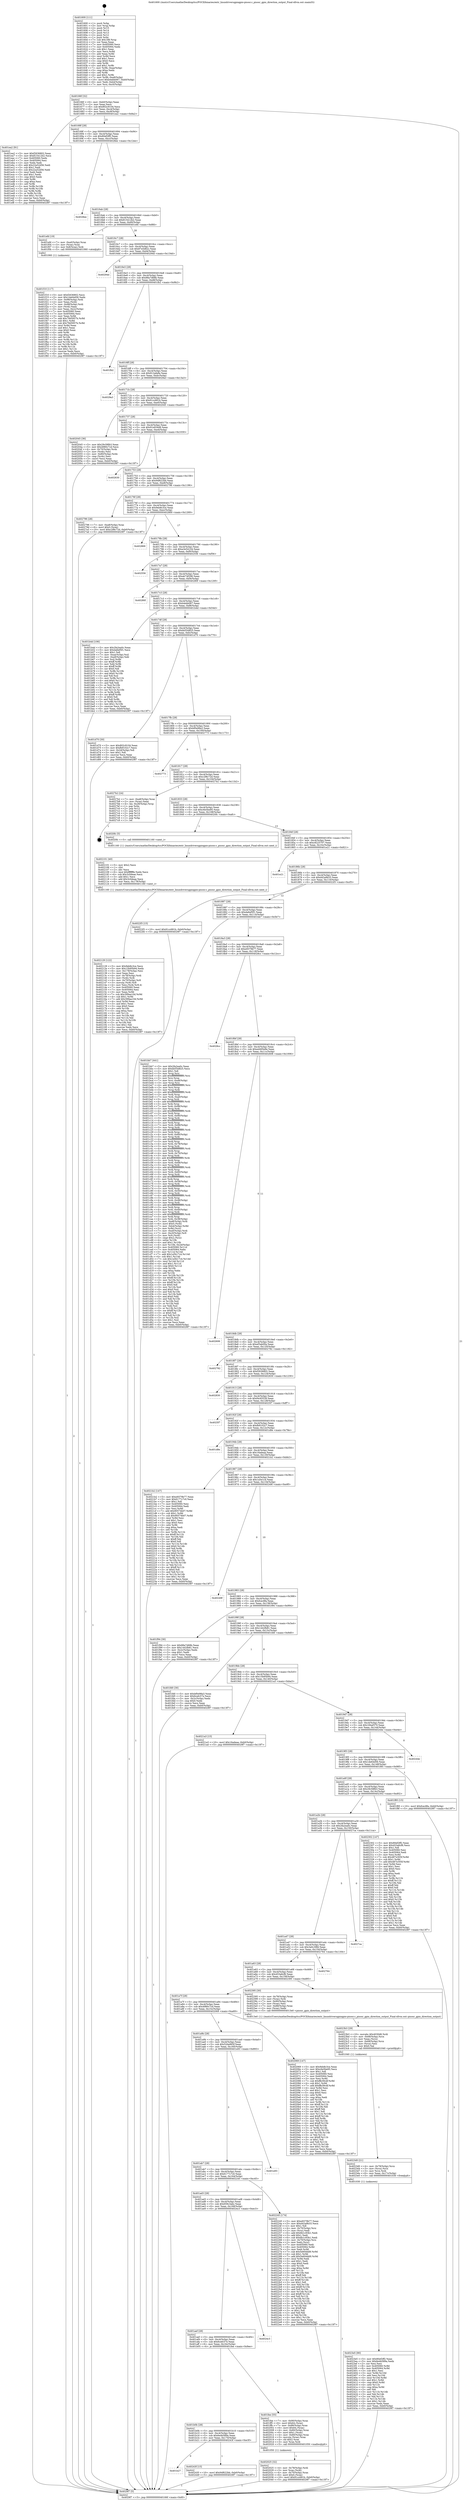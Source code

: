 digraph "0x401600" {
  label = "0x401600 (/mnt/c/Users/mathe/Desktop/tcc/POCII/binaries/extr_linuxdriversgpiogpio-pisosr.c_pisosr_gpio_direction_output_Final-ollvm.out::main(0))"
  labelloc = "t"
  node[shape=record]

  Entry [label="",width=0.3,height=0.3,shape=circle,fillcolor=black,style=filled]
  "0x40166f" [label="{
     0x40166f [32]\l
     | [instrs]\l
     &nbsp;&nbsp;0x40166f \<+6\>: mov -0xb0(%rbp),%eax\l
     &nbsp;&nbsp;0x401675 \<+2\>: mov %eax,%ecx\l
     &nbsp;&nbsp;0x401677 \<+6\>: sub $0x802c9104,%ecx\l
     &nbsp;&nbsp;0x40167d \<+6\>: mov %eax,-0xc4(%rbp)\l
     &nbsp;&nbsp;0x401683 \<+6\>: mov %ecx,-0xc8(%rbp)\l
     &nbsp;&nbsp;0x401689 \<+6\>: je 0000000000401ea2 \<main+0x8a2\>\l
  }"]
  "0x401ea2" [label="{
     0x401ea2 [91]\l
     | [instrs]\l
     &nbsp;&nbsp;0x401ea2 \<+5\>: mov $0xf2636802,%eax\l
     &nbsp;&nbsp;0x401ea7 \<+5\>: mov $0x815412b2,%ecx\l
     &nbsp;&nbsp;0x401eac \<+7\>: mov 0x405060,%edx\l
     &nbsp;&nbsp;0x401eb3 \<+7\>: mov 0x405064,%esi\l
     &nbsp;&nbsp;0x401eba \<+2\>: mov %edx,%edi\l
     &nbsp;&nbsp;0x401ebc \<+6\>: add $0x22a52d56,%edi\l
     &nbsp;&nbsp;0x401ec2 \<+3\>: sub $0x1,%edi\l
     &nbsp;&nbsp;0x401ec5 \<+6\>: sub $0x22a52d56,%edi\l
     &nbsp;&nbsp;0x401ecb \<+3\>: imul %edi,%edx\l
     &nbsp;&nbsp;0x401ece \<+3\>: and $0x1,%edx\l
     &nbsp;&nbsp;0x401ed1 \<+3\>: cmp $0x0,%edx\l
     &nbsp;&nbsp;0x401ed4 \<+4\>: sete %r8b\l
     &nbsp;&nbsp;0x401ed8 \<+3\>: cmp $0xa,%esi\l
     &nbsp;&nbsp;0x401edb \<+4\>: setl %r9b\l
     &nbsp;&nbsp;0x401edf \<+3\>: mov %r8b,%r10b\l
     &nbsp;&nbsp;0x401ee2 \<+3\>: and %r9b,%r10b\l
     &nbsp;&nbsp;0x401ee5 \<+3\>: xor %r9b,%r8b\l
     &nbsp;&nbsp;0x401ee8 \<+3\>: or %r8b,%r10b\l
     &nbsp;&nbsp;0x401eeb \<+4\>: test $0x1,%r10b\l
     &nbsp;&nbsp;0x401eef \<+3\>: cmovne %ecx,%eax\l
     &nbsp;&nbsp;0x401ef2 \<+6\>: mov %eax,-0xb0(%rbp)\l
     &nbsp;&nbsp;0x401ef8 \<+5\>: jmp 00000000004029f7 \<main+0x13f7\>\l
  }"]
  "0x40168f" [label="{
     0x40168f [28]\l
     | [instrs]\l
     &nbsp;&nbsp;0x40168f \<+5\>: jmp 0000000000401694 \<main+0x94\>\l
     &nbsp;&nbsp;0x401694 \<+6\>: mov -0xc4(%rbp),%eax\l
     &nbsp;&nbsp;0x40169a \<+5\>: sub $0x80ef2ff2,%eax\l
     &nbsp;&nbsp;0x40169f \<+6\>: mov %eax,-0xcc(%rbp)\l
     &nbsp;&nbsp;0x4016a5 \<+6\>: je 00000000004028ee \<main+0x12ee\>\l
  }"]
  Exit [label="",width=0.3,height=0.3,shape=circle,fillcolor=black,style=filled,peripheries=2]
  "0x4028ee" [label="{
     0x4028ee\l
  }", style=dashed]
  "0x4016ab" [label="{
     0x4016ab [28]\l
     | [instrs]\l
     &nbsp;&nbsp;0x4016ab \<+5\>: jmp 00000000004016b0 \<main+0xb0\>\l
     &nbsp;&nbsp;0x4016b0 \<+6\>: mov -0xc4(%rbp),%eax\l
     &nbsp;&nbsp;0x4016b6 \<+5\>: sub $0x815412b2,%eax\l
     &nbsp;&nbsp;0x4016bb \<+6\>: mov %eax,-0xd0(%rbp)\l
     &nbsp;&nbsp;0x4016c1 \<+6\>: je 0000000000401efd \<main+0x8fd\>\l
  }"]
  "0x401b27" [label="{
     0x401b27\l
  }", style=dashed]
  "0x401efd" [label="{
     0x401efd [19]\l
     | [instrs]\l
     &nbsp;&nbsp;0x401efd \<+7\>: mov -0xa0(%rbp),%rax\l
     &nbsp;&nbsp;0x401f04 \<+3\>: mov (%rax),%rax\l
     &nbsp;&nbsp;0x401f07 \<+4\>: mov 0x8(%rax),%rdi\l
     &nbsp;&nbsp;0x401f0b \<+5\>: call 0000000000401060 \<atoi@plt\>\l
     | [calls]\l
     &nbsp;&nbsp;0x401060 \{1\} (unknown)\l
  }"]
  "0x4016c7" [label="{
     0x4016c7 [28]\l
     | [instrs]\l
     &nbsp;&nbsp;0x4016c7 \<+5\>: jmp 00000000004016cc \<main+0xcc\>\l
     &nbsp;&nbsp;0x4016cc \<+6\>: mov -0xc4(%rbp),%eax\l
     &nbsp;&nbsp;0x4016d2 \<+5\>: sub $0x87e5d62c,%eax\l
     &nbsp;&nbsp;0x4016d7 \<+6\>: mov %eax,-0xd4(%rbp)\l
     &nbsp;&nbsp;0x4016dd \<+6\>: je 000000000040294d \<main+0x134d\>\l
  }"]
  "0x40243f" [label="{
     0x40243f [15]\l
     | [instrs]\l
     &nbsp;&nbsp;0x40243f \<+10\>: movl $0x94f622bb,-0xb0(%rbp)\l
     &nbsp;&nbsp;0x402449 \<+5\>: jmp 00000000004029f7 \<main+0x13f7\>\l
  }"]
  "0x40294d" [label="{
     0x40294d\l
  }", style=dashed]
  "0x4016e3" [label="{
     0x4016e3 [28]\l
     | [instrs]\l
     &nbsp;&nbsp;0x4016e3 \<+5\>: jmp 00000000004016e8 \<main+0xe8\>\l
     &nbsp;&nbsp;0x4016e8 \<+6\>: mov -0xc4(%rbp),%eax\l
     &nbsp;&nbsp;0x4016ee \<+5\>: sub $0x88a7d68b,%eax\l
     &nbsp;&nbsp;0x4016f3 \<+6\>: mov %eax,-0xd8(%rbp)\l
     &nbsp;&nbsp;0x4016f9 \<+6\>: je 0000000000401fb2 \<main+0x9b2\>\l
  }"]
  "0x4023e5" [label="{
     0x4023e5 [90]\l
     | [instrs]\l
     &nbsp;&nbsp;0x4023e5 \<+5\>: mov $0x80ef2ff2,%eax\l
     &nbsp;&nbsp;0x4023ea \<+5\>: mov $0x6e4b589a,%edx\l
     &nbsp;&nbsp;0x4023ef \<+2\>: xor %esi,%esi\l
     &nbsp;&nbsp;0x4023f1 \<+8\>: mov 0x405060,%r8d\l
     &nbsp;&nbsp;0x4023f9 \<+8\>: mov 0x405064,%r9d\l
     &nbsp;&nbsp;0x402401 \<+3\>: sub $0x1,%esi\l
     &nbsp;&nbsp;0x402404 \<+3\>: mov %r8d,%r10d\l
     &nbsp;&nbsp;0x402407 \<+3\>: add %esi,%r10d\l
     &nbsp;&nbsp;0x40240a \<+4\>: imul %r10d,%r8d\l
     &nbsp;&nbsp;0x40240e \<+4\>: and $0x1,%r8d\l
     &nbsp;&nbsp;0x402412 \<+4\>: cmp $0x0,%r8d\l
     &nbsp;&nbsp;0x402416 \<+4\>: sete %r11b\l
     &nbsp;&nbsp;0x40241a \<+4\>: cmp $0xa,%r9d\l
     &nbsp;&nbsp;0x40241e \<+3\>: setl %bl\l
     &nbsp;&nbsp;0x402421 \<+3\>: mov %r11b,%r14b\l
     &nbsp;&nbsp;0x402424 \<+3\>: and %bl,%r14b\l
     &nbsp;&nbsp;0x402427 \<+3\>: xor %bl,%r11b\l
     &nbsp;&nbsp;0x40242a \<+3\>: or %r11b,%r14b\l
     &nbsp;&nbsp;0x40242d \<+4\>: test $0x1,%r14b\l
     &nbsp;&nbsp;0x402431 \<+3\>: cmovne %edx,%eax\l
     &nbsp;&nbsp;0x402434 \<+6\>: mov %eax,-0xb0(%rbp)\l
     &nbsp;&nbsp;0x40243a \<+5\>: jmp 00000000004029f7 \<main+0x13f7\>\l
  }"]
  "0x401fb2" [label="{
     0x401fb2\l
  }", style=dashed]
  "0x4016ff" [label="{
     0x4016ff [28]\l
     | [instrs]\l
     &nbsp;&nbsp;0x4016ff \<+5\>: jmp 0000000000401704 \<main+0x104\>\l
     &nbsp;&nbsp;0x401704 \<+6\>: mov -0xc4(%rbp),%eax\l
     &nbsp;&nbsp;0x40170a \<+5\>: sub $0x912afa9e,%eax\l
     &nbsp;&nbsp;0x40170f \<+6\>: mov %eax,-0xdc(%rbp)\l
     &nbsp;&nbsp;0x401715 \<+6\>: je 00000000004029a3 \<main+0x13a3\>\l
  }"]
  "0x4023d0" [label="{
     0x4023d0 [21]\l
     | [instrs]\l
     &nbsp;&nbsp;0x4023d0 \<+4\>: mov -0x78(%rbp),%rcx\l
     &nbsp;&nbsp;0x4023d4 \<+3\>: mov (%rcx),%rcx\l
     &nbsp;&nbsp;0x4023d7 \<+3\>: mov %rcx,%rdi\l
     &nbsp;&nbsp;0x4023da \<+6\>: mov %eax,-0x17c(%rbp)\l
     &nbsp;&nbsp;0x4023e0 \<+5\>: call 0000000000401030 \<free@plt\>\l
     | [calls]\l
     &nbsp;&nbsp;0x401030 \{1\} (unknown)\l
  }"]
  "0x4029a3" [label="{
     0x4029a3\l
  }", style=dashed]
  "0x40171b" [label="{
     0x40171b [28]\l
     | [instrs]\l
     &nbsp;&nbsp;0x40171b \<+5\>: jmp 0000000000401720 \<main+0x120\>\l
     &nbsp;&nbsp;0x401720 \<+6\>: mov -0xc4(%rbp),%eax\l
     &nbsp;&nbsp;0x401726 \<+5\>: sub $0x91cc681b,%eax\l
     &nbsp;&nbsp;0x40172b \<+6\>: mov %eax,-0xe0(%rbp)\l
     &nbsp;&nbsp;0x401731 \<+6\>: je 0000000000402045 \<main+0xa45\>\l
  }"]
  "0x4023b3" [label="{
     0x4023b3 [29]\l
     | [instrs]\l
     &nbsp;&nbsp;0x4023b3 \<+10\>: movabs $0x4030d6,%rdi\l
     &nbsp;&nbsp;0x4023bd \<+4\>: mov -0x68(%rbp),%rcx\l
     &nbsp;&nbsp;0x4023c1 \<+2\>: mov %eax,(%rcx)\l
     &nbsp;&nbsp;0x4023c3 \<+4\>: mov -0x68(%rbp),%rcx\l
     &nbsp;&nbsp;0x4023c7 \<+2\>: mov (%rcx),%esi\l
     &nbsp;&nbsp;0x4023c9 \<+2\>: mov $0x0,%al\l
     &nbsp;&nbsp;0x4023cb \<+5\>: call 0000000000401040 \<printf@plt\>\l
     | [calls]\l
     &nbsp;&nbsp;0x401040 \{1\} (unknown)\l
  }"]
  "0x402045" [label="{
     0x402045 [36]\l
     | [instrs]\l
     &nbsp;&nbsp;0x402045 \<+5\>: mov $0x29c58fb3,%eax\l
     &nbsp;&nbsp;0x40204a \<+5\>: mov $0x4980c7cd,%ecx\l
     &nbsp;&nbsp;0x40204f \<+4\>: mov -0x70(%rbp),%rdx\l
     &nbsp;&nbsp;0x402053 \<+2\>: mov (%rdx),%esi\l
     &nbsp;&nbsp;0x402055 \<+4\>: mov -0x80(%rbp),%rdx\l
     &nbsp;&nbsp;0x402059 \<+2\>: cmp (%rdx),%esi\l
     &nbsp;&nbsp;0x40205b \<+3\>: cmovl %ecx,%eax\l
     &nbsp;&nbsp;0x40205e \<+6\>: mov %eax,-0xb0(%rbp)\l
     &nbsp;&nbsp;0x402064 \<+5\>: jmp 00000000004029f7 \<main+0x13f7\>\l
  }"]
  "0x401737" [label="{
     0x401737 [28]\l
     | [instrs]\l
     &nbsp;&nbsp;0x401737 \<+5\>: jmp 000000000040173c \<main+0x13c\>\l
     &nbsp;&nbsp;0x40173c \<+6\>: mov -0xc4(%rbp),%eax\l
     &nbsp;&nbsp;0x401742 \<+5\>: sub $0x91e934d8,%eax\l
     &nbsp;&nbsp;0x401747 \<+6\>: mov %eax,-0xe4(%rbp)\l
     &nbsp;&nbsp;0x40174d \<+6\>: je 0000000000402630 \<main+0x1030\>\l
  }"]
  "0x402129" [label="{
     0x402129 [122]\l
     | [instrs]\l
     &nbsp;&nbsp;0x402129 \<+5\>: mov $0x9eb8c3ce,%ecx\l
     &nbsp;&nbsp;0x40212e \<+5\>: mov $0x15b95b94,%edx\l
     &nbsp;&nbsp;0x402133 \<+6\>: mov -0x178(%rbp),%esi\l
     &nbsp;&nbsp;0x402139 \<+3\>: imul %eax,%esi\l
     &nbsp;&nbsp;0x40213c \<+4\>: mov -0x78(%rbp),%rdi\l
     &nbsp;&nbsp;0x402140 \<+3\>: mov (%rdi),%rdi\l
     &nbsp;&nbsp;0x402143 \<+4\>: mov -0x70(%rbp),%r8\l
     &nbsp;&nbsp;0x402147 \<+3\>: movslq (%r8),%r8\l
     &nbsp;&nbsp;0x40214a \<+4\>: mov %esi,(%rdi,%r8,4)\l
     &nbsp;&nbsp;0x40214e \<+7\>: mov 0x405060,%eax\l
     &nbsp;&nbsp;0x402155 \<+7\>: mov 0x405064,%esi\l
     &nbsp;&nbsp;0x40215c \<+3\>: mov %eax,%r9d\l
     &nbsp;&nbsp;0x40215f \<+7\>: sub $0x399aa10d,%r9d\l
     &nbsp;&nbsp;0x402166 \<+4\>: sub $0x1,%r9d\l
     &nbsp;&nbsp;0x40216a \<+7\>: add $0x399aa10d,%r9d\l
     &nbsp;&nbsp;0x402171 \<+4\>: imul %r9d,%eax\l
     &nbsp;&nbsp;0x402175 \<+3\>: and $0x1,%eax\l
     &nbsp;&nbsp;0x402178 \<+3\>: cmp $0x0,%eax\l
     &nbsp;&nbsp;0x40217b \<+4\>: sete %r10b\l
     &nbsp;&nbsp;0x40217f \<+3\>: cmp $0xa,%esi\l
     &nbsp;&nbsp;0x402182 \<+4\>: setl %r11b\l
     &nbsp;&nbsp;0x402186 \<+3\>: mov %r10b,%bl\l
     &nbsp;&nbsp;0x402189 \<+3\>: and %r11b,%bl\l
     &nbsp;&nbsp;0x40218c \<+3\>: xor %r11b,%r10b\l
     &nbsp;&nbsp;0x40218f \<+3\>: or %r10b,%bl\l
     &nbsp;&nbsp;0x402192 \<+3\>: test $0x1,%bl\l
     &nbsp;&nbsp;0x402195 \<+3\>: cmovne %edx,%ecx\l
     &nbsp;&nbsp;0x402198 \<+6\>: mov %ecx,-0xb0(%rbp)\l
     &nbsp;&nbsp;0x40219e \<+5\>: jmp 00000000004029f7 \<main+0x13f7\>\l
  }"]
  "0x402630" [label="{
     0x402630\l
  }", style=dashed]
  "0x401753" [label="{
     0x401753 [28]\l
     | [instrs]\l
     &nbsp;&nbsp;0x401753 \<+5\>: jmp 0000000000401758 \<main+0x158\>\l
     &nbsp;&nbsp;0x401758 \<+6\>: mov -0xc4(%rbp),%eax\l
     &nbsp;&nbsp;0x40175e \<+5\>: sub $0x94f622bb,%eax\l
     &nbsp;&nbsp;0x401763 \<+6\>: mov %eax,-0xe8(%rbp)\l
     &nbsp;&nbsp;0x401769 \<+6\>: je 0000000000402796 \<main+0x1196\>\l
  }"]
  "0x402101" [label="{
     0x402101 [40]\l
     | [instrs]\l
     &nbsp;&nbsp;0x402101 \<+5\>: mov $0x2,%ecx\l
     &nbsp;&nbsp;0x402106 \<+1\>: cltd\l
     &nbsp;&nbsp;0x402107 \<+2\>: idiv %ecx\l
     &nbsp;&nbsp;0x402109 \<+6\>: imul $0xfffffffe,%edx,%ecx\l
     &nbsp;&nbsp;0x40210f \<+6\>: sub $0x3c0deae,%ecx\l
     &nbsp;&nbsp;0x402115 \<+3\>: add $0x1,%ecx\l
     &nbsp;&nbsp;0x402118 \<+6\>: add $0x3c0deae,%ecx\l
     &nbsp;&nbsp;0x40211e \<+6\>: mov %ecx,-0x178(%rbp)\l
     &nbsp;&nbsp;0x402124 \<+5\>: call 0000000000401160 \<next_i\>\l
     | [calls]\l
     &nbsp;&nbsp;0x401160 \{1\} (/mnt/c/Users/mathe/Desktop/tcc/POCII/binaries/extr_linuxdriversgpiogpio-pisosr.c_pisosr_gpio_direction_output_Final-ollvm.out::next_i)\l
  }"]
  "0x402796" [label="{
     0x402796 [28]\l
     | [instrs]\l
     &nbsp;&nbsp;0x402796 \<+7\>: mov -0xa8(%rbp),%rax\l
     &nbsp;&nbsp;0x40279d \<+6\>: movl $0x0,(%rax)\l
     &nbsp;&nbsp;0x4027a3 \<+10\>: movl $0xc2f8c72d,-0xb0(%rbp)\l
     &nbsp;&nbsp;0x4027ad \<+5\>: jmp 00000000004029f7 \<main+0x13f7\>\l
  }"]
  "0x40176f" [label="{
     0x40176f [28]\l
     | [instrs]\l
     &nbsp;&nbsp;0x40176f \<+5\>: jmp 0000000000401774 \<main+0x174\>\l
     &nbsp;&nbsp;0x401774 \<+6\>: mov -0xc4(%rbp),%eax\l
     &nbsp;&nbsp;0x40177a \<+5\>: sub $0x9eb8c3ce,%eax\l
     &nbsp;&nbsp;0x40177f \<+6\>: mov %eax,-0xec(%rbp)\l
     &nbsp;&nbsp;0x401785 \<+6\>: je 0000000000402869 \<main+0x1269\>\l
  }"]
  "0x402025" [label="{
     0x402025 [32]\l
     | [instrs]\l
     &nbsp;&nbsp;0x402025 \<+4\>: mov -0x78(%rbp),%rdi\l
     &nbsp;&nbsp;0x402029 \<+3\>: mov %rax,(%rdi)\l
     &nbsp;&nbsp;0x40202c \<+4\>: mov -0x70(%rbp),%rax\l
     &nbsp;&nbsp;0x402030 \<+6\>: movl $0x0,(%rax)\l
     &nbsp;&nbsp;0x402036 \<+10\>: movl $0x91cc681b,-0xb0(%rbp)\l
     &nbsp;&nbsp;0x402040 \<+5\>: jmp 00000000004029f7 \<main+0x13f7\>\l
  }"]
  "0x402869" [label="{
     0x402869\l
  }", style=dashed]
  "0x40178b" [label="{
     0x40178b [28]\l
     | [instrs]\l
     &nbsp;&nbsp;0x40178b \<+5\>: jmp 0000000000401790 \<main+0x190\>\l
     &nbsp;&nbsp;0x401790 \<+6\>: mov -0xc4(%rbp),%eax\l
     &nbsp;&nbsp;0x401796 \<+5\>: sub $0xa3e54104,%eax\l
     &nbsp;&nbsp;0x40179b \<+6\>: mov %eax,-0xf0(%rbp)\l
     &nbsp;&nbsp;0x4017a1 \<+6\>: je 0000000000402556 \<main+0xf56\>\l
  }"]
  "0x401b0b" [label="{
     0x401b0b [28]\l
     | [instrs]\l
     &nbsp;&nbsp;0x401b0b \<+5\>: jmp 0000000000401b10 \<main+0x510\>\l
     &nbsp;&nbsp;0x401b10 \<+6\>: mov -0xc4(%rbp),%eax\l
     &nbsp;&nbsp;0x401b16 \<+5\>: sub $0x6e4b589a,%eax\l
     &nbsp;&nbsp;0x401b1b \<+6\>: mov %eax,-0x170(%rbp)\l
     &nbsp;&nbsp;0x401b21 \<+6\>: je 000000000040243f \<main+0xe3f\>\l
  }"]
  "0x402556" [label="{
     0x402556\l
  }", style=dashed]
  "0x4017a7" [label="{
     0x4017a7 [28]\l
     | [instrs]\l
     &nbsp;&nbsp;0x4017a7 \<+5\>: jmp 00000000004017ac \<main+0x1ac\>\l
     &nbsp;&nbsp;0x4017ac \<+6\>: mov -0xc4(%rbp),%eax\l
     &nbsp;&nbsp;0x4017b2 \<+5\>: sub $0xab74f296,%eax\l
     &nbsp;&nbsp;0x4017b7 \<+6\>: mov %eax,-0xf4(%rbp)\l
     &nbsp;&nbsp;0x4017bd \<+6\>: je 000000000040280f \<main+0x120f\>\l
  }"]
  "0x401fee" [label="{
     0x401fee [55]\l
     | [instrs]\l
     &nbsp;&nbsp;0x401fee \<+7\>: mov -0x90(%rbp),%rax\l
     &nbsp;&nbsp;0x401ff5 \<+6\>: movl $0x64,(%rax)\l
     &nbsp;&nbsp;0x401ffb \<+7\>: mov -0x88(%rbp),%rax\l
     &nbsp;&nbsp;0x402002 \<+6\>: movl $0x64,(%rax)\l
     &nbsp;&nbsp;0x402008 \<+4\>: mov -0x80(%rbp),%rax\l
     &nbsp;&nbsp;0x40200c \<+6\>: movl $0x1,(%rax)\l
     &nbsp;&nbsp;0x402012 \<+4\>: mov -0x80(%rbp),%rax\l
     &nbsp;&nbsp;0x402016 \<+3\>: movslq (%rax),%rax\l
     &nbsp;&nbsp;0x402019 \<+4\>: shl $0x2,%rax\l
     &nbsp;&nbsp;0x40201d \<+3\>: mov %rax,%rdi\l
     &nbsp;&nbsp;0x402020 \<+5\>: call 0000000000401050 \<malloc@plt\>\l
     | [calls]\l
     &nbsp;&nbsp;0x401050 \{1\} (unknown)\l
  }"]
  "0x40280f" [label="{
     0x40280f\l
  }", style=dashed]
  "0x4017c3" [label="{
     0x4017c3 [28]\l
     | [instrs]\l
     &nbsp;&nbsp;0x4017c3 \<+5\>: jmp 00000000004017c8 \<main+0x1c8\>\l
     &nbsp;&nbsp;0x4017c8 \<+6\>: mov -0xc4(%rbp),%eax\l
     &nbsp;&nbsp;0x4017ce \<+5\>: sub $0xb4ebb067,%eax\l
     &nbsp;&nbsp;0x4017d3 \<+6\>: mov %eax,-0xf8(%rbp)\l
     &nbsp;&nbsp;0x4017d9 \<+6\>: je 0000000000401b4d \<main+0x54d\>\l
  }"]
  "0x401aef" [label="{
     0x401aef [28]\l
     | [instrs]\l
     &nbsp;&nbsp;0x401aef \<+5\>: jmp 0000000000401af4 \<main+0x4f4\>\l
     &nbsp;&nbsp;0x401af4 \<+6\>: mov -0xc4(%rbp),%eax\l
     &nbsp;&nbsp;0x401afa \<+5\>: sub $0x6cefc57e,%eax\l
     &nbsp;&nbsp;0x401aff \<+6\>: mov %eax,-0x16c(%rbp)\l
     &nbsp;&nbsp;0x401b05 \<+6\>: je 0000000000401fee \<main+0x9ee\>\l
  }"]
  "0x401b4d" [label="{
     0x401b4d [106]\l
     | [instrs]\l
     &nbsp;&nbsp;0x401b4d \<+5\>: mov $0x2fa2ea0c,%eax\l
     &nbsp;&nbsp;0x401b52 \<+5\>: mov $0xda6ef5f1,%ecx\l
     &nbsp;&nbsp;0x401b57 \<+2\>: mov $0x1,%dl\l
     &nbsp;&nbsp;0x401b59 \<+7\>: mov -0xaa(%rbp),%sil\l
     &nbsp;&nbsp;0x401b60 \<+7\>: mov -0xa9(%rbp),%dil\l
     &nbsp;&nbsp;0x401b67 \<+3\>: mov %sil,%r8b\l
     &nbsp;&nbsp;0x401b6a \<+4\>: xor $0xff,%r8b\l
     &nbsp;&nbsp;0x401b6e \<+3\>: mov %dil,%r9b\l
     &nbsp;&nbsp;0x401b71 \<+4\>: xor $0xff,%r9b\l
     &nbsp;&nbsp;0x401b75 \<+3\>: xor $0x0,%dl\l
     &nbsp;&nbsp;0x401b78 \<+3\>: mov %r8b,%r10b\l
     &nbsp;&nbsp;0x401b7b \<+4\>: and $0x0,%r10b\l
     &nbsp;&nbsp;0x401b7f \<+3\>: and %dl,%sil\l
     &nbsp;&nbsp;0x401b82 \<+3\>: mov %r9b,%r11b\l
     &nbsp;&nbsp;0x401b85 \<+4\>: and $0x0,%r11b\l
     &nbsp;&nbsp;0x401b89 \<+3\>: and %dl,%dil\l
     &nbsp;&nbsp;0x401b8c \<+3\>: or %sil,%r10b\l
     &nbsp;&nbsp;0x401b8f \<+3\>: or %dil,%r11b\l
     &nbsp;&nbsp;0x401b92 \<+3\>: xor %r11b,%r10b\l
     &nbsp;&nbsp;0x401b95 \<+3\>: or %r9b,%r8b\l
     &nbsp;&nbsp;0x401b98 \<+4\>: xor $0xff,%r8b\l
     &nbsp;&nbsp;0x401b9c \<+3\>: or $0x0,%dl\l
     &nbsp;&nbsp;0x401b9f \<+3\>: and %dl,%r8b\l
     &nbsp;&nbsp;0x401ba2 \<+3\>: or %r8b,%r10b\l
     &nbsp;&nbsp;0x401ba5 \<+4\>: test $0x1,%r10b\l
     &nbsp;&nbsp;0x401ba9 \<+3\>: cmovne %ecx,%eax\l
     &nbsp;&nbsp;0x401bac \<+6\>: mov %eax,-0xb0(%rbp)\l
     &nbsp;&nbsp;0x401bb2 \<+5\>: jmp 00000000004029f7 \<main+0x13f7\>\l
  }"]
  "0x4017df" [label="{
     0x4017df [28]\l
     | [instrs]\l
     &nbsp;&nbsp;0x4017df \<+5\>: jmp 00000000004017e4 \<main+0x1e4\>\l
     &nbsp;&nbsp;0x4017e4 \<+6\>: mov -0xc4(%rbp),%eax\l
     &nbsp;&nbsp;0x4017ea \<+5\>: sub $0xbb55d825,%eax\l
     &nbsp;&nbsp;0x4017ef \<+6\>: mov %eax,-0xfc(%rbp)\l
     &nbsp;&nbsp;0x4017f5 \<+6\>: je 0000000000401d70 \<main+0x770\>\l
  }"]
  "0x4029f7" [label="{
     0x4029f7 [5]\l
     | [instrs]\l
     &nbsp;&nbsp;0x4029f7 \<+5\>: jmp 000000000040166f \<main+0x6f\>\l
  }"]
  "0x401600" [label="{
     0x401600 [111]\l
     | [instrs]\l
     &nbsp;&nbsp;0x401600 \<+1\>: push %rbp\l
     &nbsp;&nbsp;0x401601 \<+3\>: mov %rsp,%rbp\l
     &nbsp;&nbsp;0x401604 \<+2\>: push %r15\l
     &nbsp;&nbsp;0x401606 \<+2\>: push %r14\l
     &nbsp;&nbsp;0x401608 \<+2\>: push %r13\l
     &nbsp;&nbsp;0x40160a \<+2\>: push %r12\l
     &nbsp;&nbsp;0x40160c \<+1\>: push %rbx\l
     &nbsp;&nbsp;0x40160d \<+7\>: sub $0x188,%rsp\l
     &nbsp;&nbsp;0x401614 \<+2\>: xor %eax,%eax\l
     &nbsp;&nbsp;0x401616 \<+7\>: mov 0x405060,%ecx\l
     &nbsp;&nbsp;0x40161d \<+7\>: mov 0x405064,%edx\l
     &nbsp;&nbsp;0x401624 \<+3\>: sub $0x1,%eax\l
     &nbsp;&nbsp;0x401627 \<+3\>: mov %ecx,%r8d\l
     &nbsp;&nbsp;0x40162a \<+3\>: add %eax,%r8d\l
     &nbsp;&nbsp;0x40162d \<+4\>: imul %r8d,%ecx\l
     &nbsp;&nbsp;0x401631 \<+3\>: and $0x1,%ecx\l
     &nbsp;&nbsp;0x401634 \<+3\>: cmp $0x0,%ecx\l
     &nbsp;&nbsp;0x401637 \<+4\>: sete %r9b\l
     &nbsp;&nbsp;0x40163b \<+4\>: and $0x1,%r9b\l
     &nbsp;&nbsp;0x40163f \<+7\>: mov %r9b,-0xaa(%rbp)\l
     &nbsp;&nbsp;0x401646 \<+3\>: cmp $0xa,%edx\l
     &nbsp;&nbsp;0x401649 \<+4\>: setl %r9b\l
     &nbsp;&nbsp;0x40164d \<+4\>: and $0x1,%r9b\l
     &nbsp;&nbsp;0x401651 \<+7\>: mov %r9b,-0xa9(%rbp)\l
     &nbsp;&nbsp;0x401658 \<+10\>: movl $0xb4ebb067,-0xb0(%rbp)\l
     &nbsp;&nbsp;0x401662 \<+6\>: mov %edi,-0xb4(%rbp)\l
     &nbsp;&nbsp;0x401668 \<+7\>: mov %rsi,-0xc0(%rbp)\l
  }"]
  "0x4024c3" [label="{
     0x4024c3\l
  }", style=dashed]
  "0x401d70" [label="{
     0x401d70 [30]\l
     | [instrs]\l
     &nbsp;&nbsp;0x401d70 \<+5\>: mov $0x802c9104,%eax\l
     &nbsp;&nbsp;0x401d75 \<+5\>: mov $0xfb9102c7,%ecx\l
     &nbsp;&nbsp;0x401d7a \<+3\>: mov -0x2d(%rbp),%dl\l
     &nbsp;&nbsp;0x401d7d \<+3\>: test $0x1,%dl\l
     &nbsp;&nbsp;0x401d80 \<+3\>: cmovne %ecx,%eax\l
     &nbsp;&nbsp;0x401d83 \<+6\>: mov %eax,-0xb0(%rbp)\l
     &nbsp;&nbsp;0x401d89 \<+5\>: jmp 00000000004029f7 \<main+0x13f7\>\l
  }"]
  "0x4017fb" [label="{
     0x4017fb [28]\l
     | [instrs]\l
     &nbsp;&nbsp;0x4017fb \<+5\>: jmp 0000000000401800 \<main+0x200\>\l
     &nbsp;&nbsp;0x401800 \<+6\>: mov -0xc4(%rbp),%eax\l
     &nbsp;&nbsp;0x401806 \<+5\>: sub $0xbf0e98a3,%eax\l
     &nbsp;&nbsp;0x40180b \<+6\>: mov %eax,-0x100(%rbp)\l
     &nbsp;&nbsp;0x401811 \<+6\>: je 0000000000402773 \<main+0x1173\>\l
  }"]
  "0x401ad3" [label="{
     0x401ad3 [28]\l
     | [instrs]\l
     &nbsp;&nbsp;0x401ad3 \<+5\>: jmp 0000000000401ad8 \<main+0x4d8\>\l
     &nbsp;&nbsp;0x401ad8 \<+6\>: mov -0xc4(%rbp),%eax\l
     &nbsp;&nbsp;0x401ade \<+5\>: sub $0x659c3abc,%eax\l
     &nbsp;&nbsp;0x401ae3 \<+6\>: mov %eax,-0x168(%rbp)\l
     &nbsp;&nbsp;0x401ae9 \<+6\>: je 00000000004024c3 \<main+0xec3\>\l
  }"]
  "0x402773" [label="{
     0x402773\l
  }", style=dashed]
  "0x401817" [label="{
     0x401817 [28]\l
     | [instrs]\l
     &nbsp;&nbsp;0x401817 \<+5\>: jmp 000000000040181c \<main+0x21c\>\l
     &nbsp;&nbsp;0x40181c \<+6\>: mov -0xc4(%rbp),%eax\l
     &nbsp;&nbsp;0x401822 \<+5\>: sub $0xc2f8c72d,%eax\l
     &nbsp;&nbsp;0x401827 \<+6\>: mov %eax,-0x104(%rbp)\l
     &nbsp;&nbsp;0x40182d \<+6\>: je 00000000004027b2 \<main+0x11b2\>\l
  }"]
  "0x402245" [label="{
     0x402245 [174]\l
     | [instrs]\l
     &nbsp;&nbsp;0x402245 \<+5\>: mov $0xe9379b77,%eax\l
     &nbsp;&nbsp;0x40224a \<+5\>: mov $0xd42a9b33,%ecx\l
     &nbsp;&nbsp;0x40224f \<+2\>: mov $0x1,%dl\l
     &nbsp;&nbsp;0x402251 \<+4\>: mov -0x70(%rbp),%rsi\l
     &nbsp;&nbsp;0x402255 \<+2\>: mov (%rsi),%edi\l
     &nbsp;&nbsp;0x402257 \<+6\>: add $0x6b1c93b1,%edi\l
     &nbsp;&nbsp;0x40225d \<+3\>: add $0x1,%edi\l
     &nbsp;&nbsp;0x402260 \<+6\>: sub $0x6b1c93b1,%edi\l
     &nbsp;&nbsp;0x402266 \<+4\>: mov -0x70(%rbp),%rsi\l
     &nbsp;&nbsp;0x40226a \<+2\>: mov %edi,(%rsi)\l
     &nbsp;&nbsp;0x40226c \<+7\>: mov 0x405060,%edi\l
     &nbsp;&nbsp;0x402273 \<+8\>: mov 0x405064,%r8d\l
     &nbsp;&nbsp;0x40227b \<+3\>: mov %edi,%r9d\l
     &nbsp;&nbsp;0x40227e \<+7\>: sub $0x5e60ddd9,%r9d\l
     &nbsp;&nbsp;0x402285 \<+4\>: sub $0x1,%r9d\l
     &nbsp;&nbsp;0x402289 \<+7\>: add $0x5e60ddd9,%r9d\l
     &nbsp;&nbsp;0x402290 \<+4\>: imul %r9d,%edi\l
     &nbsp;&nbsp;0x402294 \<+3\>: and $0x1,%edi\l
     &nbsp;&nbsp;0x402297 \<+3\>: cmp $0x0,%edi\l
     &nbsp;&nbsp;0x40229a \<+4\>: sete %r10b\l
     &nbsp;&nbsp;0x40229e \<+4\>: cmp $0xa,%r8d\l
     &nbsp;&nbsp;0x4022a2 \<+4\>: setl %r11b\l
     &nbsp;&nbsp;0x4022a6 \<+3\>: mov %r10b,%bl\l
     &nbsp;&nbsp;0x4022a9 \<+3\>: xor $0xff,%bl\l
     &nbsp;&nbsp;0x4022ac \<+3\>: mov %r11b,%r14b\l
     &nbsp;&nbsp;0x4022af \<+4\>: xor $0xff,%r14b\l
     &nbsp;&nbsp;0x4022b3 \<+3\>: xor $0x1,%dl\l
     &nbsp;&nbsp;0x4022b6 \<+3\>: mov %bl,%r15b\l
     &nbsp;&nbsp;0x4022b9 \<+4\>: and $0xff,%r15b\l
     &nbsp;&nbsp;0x4022bd \<+3\>: and %dl,%r10b\l
     &nbsp;&nbsp;0x4022c0 \<+3\>: mov %r14b,%r12b\l
     &nbsp;&nbsp;0x4022c3 \<+4\>: and $0xff,%r12b\l
     &nbsp;&nbsp;0x4022c7 \<+3\>: and %dl,%r11b\l
     &nbsp;&nbsp;0x4022ca \<+3\>: or %r10b,%r15b\l
     &nbsp;&nbsp;0x4022cd \<+3\>: or %r11b,%r12b\l
     &nbsp;&nbsp;0x4022d0 \<+3\>: xor %r12b,%r15b\l
     &nbsp;&nbsp;0x4022d3 \<+3\>: or %r14b,%bl\l
     &nbsp;&nbsp;0x4022d6 \<+3\>: xor $0xff,%bl\l
     &nbsp;&nbsp;0x4022d9 \<+3\>: or $0x1,%dl\l
     &nbsp;&nbsp;0x4022dc \<+2\>: and %dl,%bl\l
     &nbsp;&nbsp;0x4022de \<+3\>: or %bl,%r15b\l
     &nbsp;&nbsp;0x4022e1 \<+4\>: test $0x1,%r15b\l
     &nbsp;&nbsp;0x4022e5 \<+3\>: cmovne %ecx,%eax\l
     &nbsp;&nbsp;0x4022e8 \<+6\>: mov %eax,-0xb0(%rbp)\l
     &nbsp;&nbsp;0x4022ee \<+5\>: jmp 00000000004029f7 \<main+0x13f7\>\l
  }"]
  "0x4027b2" [label="{
     0x4027b2 [24]\l
     | [instrs]\l
     &nbsp;&nbsp;0x4027b2 \<+7\>: mov -0xa8(%rbp),%rax\l
     &nbsp;&nbsp;0x4027b9 \<+2\>: mov (%rax),%eax\l
     &nbsp;&nbsp;0x4027bb \<+4\>: lea -0x28(%rbp),%rsp\l
     &nbsp;&nbsp;0x4027bf \<+1\>: pop %rbx\l
     &nbsp;&nbsp;0x4027c0 \<+2\>: pop %r12\l
     &nbsp;&nbsp;0x4027c2 \<+2\>: pop %r13\l
     &nbsp;&nbsp;0x4027c4 \<+2\>: pop %r14\l
     &nbsp;&nbsp;0x4027c6 \<+2\>: pop %r15\l
     &nbsp;&nbsp;0x4027c8 \<+1\>: pop %rbp\l
     &nbsp;&nbsp;0x4027c9 \<+1\>: ret\l
  }"]
  "0x401833" [label="{
     0x401833 [28]\l
     | [instrs]\l
     &nbsp;&nbsp;0x401833 \<+5\>: jmp 0000000000401838 \<main+0x238\>\l
     &nbsp;&nbsp;0x401838 \<+6\>: mov -0xc4(%rbp),%eax\l
     &nbsp;&nbsp;0x40183e \<+5\>: sub $0xc6e5be95,%eax\l
     &nbsp;&nbsp;0x401843 \<+6\>: mov %eax,-0x108(%rbp)\l
     &nbsp;&nbsp;0x401849 \<+6\>: je 00000000004020fc \<main+0xafc\>\l
  }"]
  "0x401ab7" [label="{
     0x401ab7 [28]\l
     | [instrs]\l
     &nbsp;&nbsp;0x401ab7 \<+5\>: jmp 0000000000401abc \<main+0x4bc\>\l
     &nbsp;&nbsp;0x401abc \<+6\>: mov -0xc4(%rbp),%eax\l
     &nbsp;&nbsp;0x401ac2 \<+5\>: sub $0x6177c7c0,%eax\l
     &nbsp;&nbsp;0x401ac7 \<+6\>: mov %eax,-0x164(%rbp)\l
     &nbsp;&nbsp;0x401acd \<+6\>: je 0000000000402245 \<main+0xc45\>\l
  }"]
  "0x4020fc" [label="{
     0x4020fc [5]\l
     | [instrs]\l
     &nbsp;&nbsp;0x4020fc \<+5\>: call 0000000000401160 \<next_i\>\l
     | [calls]\l
     &nbsp;&nbsp;0x401160 \{1\} (/mnt/c/Users/mathe/Desktop/tcc/POCII/binaries/extr_linuxdriversgpiogpio-pisosr.c_pisosr_gpio_direction_output_Final-ollvm.out::next_i)\l
  }"]
  "0x40184f" [label="{
     0x40184f [28]\l
     | [instrs]\l
     &nbsp;&nbsp;0x40184f \<+5\>: jmp 0000000000401854 \<main+0x254\>\l
     &nbsp;&nbsp;0x401854 \<+6\>: mov -0xc4(%rbp),%eax\l
     &nbsp;&nbsp;0x40185a \<+5\>: sub $0xc8225707,%eax\l
     &nbsp;&nbsp;0x40185f \<+6\>: mov %eax,-0x10c(%rbp)\l
     &nbsp;&nbsp;0x401865 \<+6\>: je 0000000000401e21 \<main+0x821\>\l
  }"]
  "0x401e93" [label="{
     0x401e93\l
  }", style=dashed]
  "0x401e21" [label="{
     0x401e21\l
  }", style=dashed]
  "0x40186b" [label="{
     0x40186b [28]\l
     | [instrs]\l
     &nbsp;&nbsp;0x40186b \<+5\>: jmp 0000000000401870 \<main+0x270\>\l
     &nbsp;&nbsp;0x401870 \<+6\>: mov -0xc4(%rbp),%eax\l
     &nbsp;&nbsp;0x401876 \<+5\>: sub $0xd42a9b33,%eax\l
     &nbsp;&nbsp;0x40187b \<+6\>: mov %eax,-0x110(%rbp)\l
     &nbsp;&nbsp;0x401881 \<+6\>: je 00000000004022f3 \<main+0xcf3\>\l
  }"]
  "0x401a9b" [label="{
     0x401a9b [28]\l
     | [instrs]\l
     &nbsp;&nbsp;0x401a9b \<+5\>: jmp 0000000000401aa0 \<main+0x4a0\>\l
     &nbsp;&nbsp;0x401aa0 \<+6\>: mov -0xc4(%rbp),%eax\l
     &nbsp;&nbsp;0x401aa6 \<+5\>: sub $0x52da965f,%eax\l
     &nbsp;&nbsp;0x401aab \<+6\>: mov %eax,-0x160(%rbp)\l
     &nbsp;&nbsp;0x401ab1 \<+6\>: je 0000000000401e93 \<main+0x893\>\l
  }"]
  "0x4022f3" [label="{
     0x4022f3 [15]\l
     | [instrs]\l
     &nbsp;&nbsp;0x4022f3 \<+10\>: movl $0x91cc681b,-0xb0(%rbp)\l
     &nbsp;&nbsp;0x4022fd \<+5\>: jmp 00000000004029f7 \<main+0x13f7\>\l
  }"]
  "0x401887" [label="{
     0x401887 [28]\l
     | [instrs]\l
     &nbsp;&nbsp;0x401887 \<+5\>: jmp 000000000040188c \<main+0x28c\>\l
     &nbsp;&nbsp;0x40188c \<+6\>: mov -0xc4(%rbp),%eax\l
     &nbsp;&nbsp;0x401892 \<+5\>: sub $0xda6ef5f1,%eax\l
     &nbsp;&nbsp;0x401897 \<+6\>: mov %eax,-0x114(%rbp)\l
     &nbsp;&nbsp;0x40189d \<+6\>: je 0000000000401bb7 \<main+0x5b7\>\l
  }"]
  "0x402069" [label="{
     0x402069 [147]\l
     | [instrs]\l
     &nbsp;&nbsp;0x402069 \<+5\>: mov $0x9eb8c3ce,%eax\l
     &nbsp;&nbsp;0x40206e \<+5\>: mov $0xc6e5be95,%ecx\l
     &nbsp;&nbsp;0x402073 \<+2\>: mov $0x1,%dl\l
     &nbsp;&nbsp;0x402075 \<+7\>: mov 0x405060,%esi\l
     &nbsp;&nbsp;0x40207c \<+7\>: mov 0x405064,%edi\l
     &nbsp;&nbsp;0x402083 \<+3\>: mov %esi,%r8d\l
     &nbsp;&nbsp;0x402086 \<+7\>: sub $0xffe39cdf,%r8d\l
     &nbsp;&nbsp;0x40208d \<+4\>: sub $0x1,%r8d\l
     &nbsp;&nbsp;0x402091 \<+7\>: add $0xffe39cdf,%r8d\l
     &nbsp;&nbsp;0x402098 \<+4\>: imul %r8d,%esi\l
     &nbsp;&nbsp;0x40209c \<+3\>: and $0x1,%esi\l
     &nbsp;&nbsp;0x40209f \<+3\>: cmp $0x0,%esi\l
     &nbsp;&nbsp;0x4020a2 \<+4\>: sete %r9b\l
     &nbsp;&nbsp;0x4020a6 \<+3\>: cmp $0xa,%edi\l
     &nbsp;&nbsp;0x4020a9 \<+4\>: setl %r10b\l
     &nbsp;&nbsp;0x4020ad \<+3\>: mov %r9b,%r11b\l
     &nbsp;&nbsp;0x4020b0 \<+4\>: xor $0xff,%r11b\l
     &nbsp;&nbsp;0x4020b4 \<+3\>: mov %r10b,%bl\l
     &nbsp;&nbsp;0x4020b7 \<+3\>: xor $0xff,%bl\l
     &nbsp;&nbsp;0x4020ba \<+3\>: xor $0x1,%dl\l
     &nbsp;&nbsp;0x4020bd \<+3\>: mov %r11b,%r14b\l
     &nbsp;&nbsp;0x4020c0 \<+4\>: and $0xff,%r14b\l
     &nbsp;&nbsp;0x4020c4 \<+3\>: and %dl,%r9b\l
     &nbsp;&nbsp;0x4020c7 \<+3\>: mov %bl,%r15b\l
     &nbsp;&nbsp;0x4020ca \<+4\>: and $0xff,%r15b\l
     &nbsp;&nbsp;0x4020ce \<+3\>: and %dl,%r10b\l
     &nbsp;&nbsp;0x4020d1 \<+3\>: or %r9b,%r14b\l
     &nbsp;&nbsp;0x4020d4 \<+3\>: or %r10b,%r15b\l
     &nbsp;&nbsp;0x4020d7 \<+3\>: xor %r15b,%r14b\l
     &nbsp;&nbsp;0x4020da \<+3\>: or %bl,%r11b\l
     &nbsp;&nbsp;0x4020dd \<+4\>: xor $0xff,%r11b\l
     &nbsp;&nbsp;0x4020e1 \<+3\>: or $0x1,%dl\l
     &nbsp;&nbsp;0x4020e4 \<+3\>: and %dl,%r11b\l
     &nbsp;&nbsp;0x4020e7 \<+3\>: or %r11b,%r14b\l
     &nbsp;&nbsp;0x4020ea \<+4\>: test $0x1,%r14b\l
     &nbsp;&nbsp;0x4020ee \<+3\>: cmovne %ecx,%eax\l
     &nbsp;&nbsp;0x4020f1 \<+6\>: mov %eax,-0xb0(%rbp)\l
     &nbsp;&nbsp;0x4020f7 \<+5\>: jmp 00000000004029f7 \<main+0x13f7\>\l
  }"]
  "0x401bb7" [label="{
     0x401bb7 [441]\l
     | [instrs]\l
     &nbsp;&nbsp;0x401bb7 \<+5\>: mov $0x2fa2ea0c,%eax\l
     &nbsp;&nbsp;0x401bbc \<+5\>: mov $0xbb55d825,%ecx\l
     &nbsp;&nbsp;0x401bc1 \<+2\>: mov $0x1,%dl\l
     &nbsp;&nbsp;0x401bc3 \<+3\>: mov %rsp,%rsi\l
     &nbsp;&nbsp;0x401bc6 \<+4\>: add $0xfffffffffffffff0,%rsi\l
     &nbsp;&nbsp;0x401bca \<+3\>: mov %rsi,%rsp\l
     &nbsp;&nbsp;0x401bcd \<+7\>: mov %rsi,-0xa8(%rbp)\l
     &nbsp;&nbsp;0x401bd4 \<+3\>: mov %rsp,%rsi\l
     &nbsp;&nbsp;0x401bd7 \<+4\>: add $0xfffffffffffffff0,%rsi\l
     &nbsp;&nbsp;0x401bdb \<+3\>: mov %rsi,%rsp\l
     &nbsp;&nbsp;0x401bde \<+3\>: mov %rsp,%rdi\l
     &nbsp;&nbsp;0x401be1 \<+4\>: add $0xfffffffffffffff0,%rdi\l
     &nbsp;&nbsp;0x401be5 \<+3\>: mov %rdi,%rsp\l
     &nbsp;&nbsp;0x401be8 \<+7\>: mov %rdi,-0xa0(%rbp)\l
     &nbsp;&nbsp;0x401bef \<+3\>: mov %rsp,%rdi\l
     &nbsp;&nbsp;0x401bf2 \<+4\>: add $0xfffffffffffffff0,%rdi\l
     &nbsp;&nbsp;0x401bf6 \<+3\>: mov %rdi,%rsp\l
     &nbsp;&nbsp;0x401bf9 \<+7\>: mov %rdi,-0x98(%rbp)\l
     &nbsp;&nbsp;0x401c00 \<+3\>: mov %rsp,%rdi\l
     &nbsp;&nbsp;0x401c03 \<+4\>: add $0xfffffffffffffff0,%rdi\l
     &nbsp;&nbsp;0x401c07 \<+3\>: mov %rdi,%rsp\l
     &nbsp;&nbsp;0x401c0a \<+7\>: mov %rdi,-0x90(%rbp)\l
     &nbsp;&nbsp;0x401c11 \<+3\>: mov %rsp,%rdi\l
     &nbsp;&nbsp;0x401c14 \<+4\>: add $0xfffffffffffffff0,%rdi\l
     &nbsp;&nbsp;0x401c18 \<+3\>: mov %rdi,%rsp\l
     &nbsp;&nbsp;0x401c1b \<+7\>: mov %rdi,-0x88(%rbp)\l
     &nbsp;&nbsp;0x401c22 \<+3\>: mov %rsp,%rdi\l
     &nbsp;&nbsp;0x401c25 \<+4\>: add $0xfffffffffffffff0,%rdi\l
     &nbsp;&nbsp;0x401c29 \<+3\>: mov %rdi,%rsp\l
     &nbsp;&nbsp;0x401c2c \<+4\>: mov %rdi,-0x80(%rbp)\l
     &nbsp;&nbsp;0x401c30 \<+3\>: mov %rsp,%rdi\l
     &nbsp;&nbsp;0x401c33 \<+4\>: add $0xfffffffffffffff0,%rdi\l
     &nbsp;&nbsp;0x401c37 \<+3\>: mov %rdi,%rsp\l
     &nbsp;&nbsp;0x401c3a \<+4\>: mov %rdi,-0x78(%rbp)\l
     &nbsp;&nbsp;0x401c3e \<+3\>: mov %rsp,%rdi\l
     &nbsp;&nbsp;0x401c41 \<+4\>: add $0xfffffffffffffff0,%rdi\l
     &nbsp;&nbsp;0x401c45 \<+3\>: mov %rdi,%rsp\l
     &nbsp;&nbsp;0x401c48 \<+4\>: mov %rdi,-0x70(%rbp)\l
     &nbsp;&nbsp;0x401c4c \<+3\>: mov %rsp,%rdi\l
     &nbsp;&nbsp;0x401c4f \<+4\>: add $0xfffffffffffffff0,%rdi\l
     &nbsp;&nbsp;0x401c53 \<+3\>: mov %rdi,%rsp\l
     &nbsp;&nbsp;0x401c56 \<+4\>: mov %rdi,-0x68(%rbp)\l
     &nbsp;&nbsp;0x401c5a \<+3\>: mov %rsp,%rdi\l
     &nbsp;&nbsp;0x401c5d \<+4\>: add $0xfffffffffffffff0,%rdi\l
     &nbsp;&nbsp;0x401c61 \<+3\>: mov %rdi,%rsp\l
     &nbsp;&nbsp;0x401c64 \<+4\>: mov %rdi,-0x60(%rbp)\l
     &nbsp;&nbsp;0x401c68 \<+3\>: mov %rsp,%rdi\l
     &nbsp;&nbsp;0x401c6b \<+4\>: add $0xfffffffffffffff0,%rdi\l
     &nbsp;&nbsp;0x401c6f \<+3\>: mov %rdi,%rsp\l
     &nbsp;&nbsp;0x401c72 \<+4\>: mov %rdi,-0x58(%rbp)\l
     &nbsp;&nbsp;0x401c76 \<+3\>: mov %rsp,%rdi\l
     &nbsp;&nbsp;0x401c79 \<+4\>: add $0xfffffffffffffff0,%rdi\l
     &nbsp;&nbsp;0x401c7d \<+3\>: mov %rdi,%rsp\l
     &nbsp;&nbsp;0x401c80 \<+4\>: mov %rdi,-0x50(%rbp)\l
     &nbsp;&nbsp;0x401c84 \<+3\>: mov %rsp,%rdi\l
     &nbsp;&nbsp;0x401c87 \<+4\>: add $0xfffffffffffffff0,%rdi\l
     &nbsp;&nbsp;0x401c8b \<+3\>: mov %rdi,%rsp\l
     &nbsp;&nbsp;0x401c8e \<+4\>: mov %rdi,-0x48(%rbp)\l
     &nbsp;&nbsp;0x401c92 \<+3\>: mov %rsp,%rdi\l
     &nbsp;&nbsp;0x401c95 \<+4\>: add $0xfffffffffffffff0,%rdi\l
     &nbsp;&nbsp;0x401c99 \<+3\>: mov %rdi,%rsp\l
     &nbsp;&nbsp;0x401c9c \<+4\>: mov %rdi,-0x40(%rbp)\l
     &nbsp;&nbsp;0x401ca0 \<+3\>: mov %rsp,%rdi\l
     &nbsp;&nbsp;0x401ca3 \<+4\>: add $0xfffffffffffffff0,%rdi\l
     &nbsp;&nbsp;0x401ca7 \<+3\>: mov %rdi,%rsp\l
     &nbsp;&nbsp;0x401caa \<+4\>: mov %rdi,-0x38(%rbp)\l
     &nbsp;&nbsp;0x401cae \<+7\>: mov -0xa8(%rbp),%rdi\l
     &nbsp;&nbsp;0x401cb5 \<+6\>: movl $0x0,(%rdi)\l
     &nbsp;&nbsp;0x401cbb \<+7\>: mov -0xb4(%rbp),%r8d\l
     &nbsp;&nbsp;0x401cc2 \<+3\>: mov %r8d,(%rsi)\l
     &nbsp;&nbsp;0x401cc5 \<+7\>: mov -0xa0(%rbp),%rdi\l
     &nbsp;&nbsp;0x401ccc \<+7\>: mov -0xc0(%rbp),%r9\l
     &nbsp;&nbsp;0x401cd3 \<+3\>: mov %r9,(%rdi)\l
     &nbsp;&nbsp;0x401cd6 \<+3\>: cmpl $0x2,(%rsi)\l
     &nbsp;&nbsp;0x401cd9 \<+4\>: setne %r10b\l
     &nbsp;&nbsp;0x401cdd \<+4\>: and $0x1,%r10b\l
     &nbsp;&nbsp;0x401ce1 \<+4\>: mov %r10b,-0x2d(%rbp)\l
     &nbsp;&nbsp;0x401ce5 \<+8\>: mov 0x405060,%r11d\l
     &nbsp;&nbsp;0x401ced \<+7\>: mov 0x405064,%ebx\l
     &nbsp;&nbsp;0x401cf4 \<+3\>: mov %r11d,%r14d\l
     &nbsp;&nbsp;0x401cf7 \<+7\>: add $0x1a5b17c4,%r14d\l
     &nbsp;&nbsp;0x401cfe \<+4\>: sub $0x1,%r14d\l
     &nbsp;&nbsp;0x401d02 \<+7\>: sub $0x1a5b17c4,%r14d\l
     &nbsp;&nbsp;0x401d09 \<+4\>: imul %r14d,%r11d\l
     &nbsp;&nbsp;0x401d0d \<+4\>: and $0x1,%r11d\l
     &nbsp;&nbsp;0x401d11 \<+4\>: cmp $0x0,%r11d\l
     &nbsp;&nbsp;0x401d15 \<+4\>: sete %r10b\l
     &nbsp;&nbsp;0x401d19 \<+3\>: cmp $0xa,%ebx\l
     &nbsp;&nbsp;0x401d1c \<+4\>: setl %r15b\l
     &nbsp;&nbsp;0x401d20 \<+3\>: mov %r10b,%r12b\l
     &nbsp;&nbsp;0x401d23 \<+4\>: xor $0xff,%r12b\l
     &nbsp;&nbsp;0x401d27 \<+3\>: mov %r15b,%r13b\l
     &nbsp;&nbsp;0x401d2a \<+4\>: xor $0xff,%r13b\l
     &nbsp;&nbsp;0x401d2e \<+3\>: xor $0x0,%dl\l
     &nbsp;&nbsp;0x401d31 \<+3\>: mov %r12b,%sil\l
     &nbsp;&nbsp;0x401d34 \<+4\>: and $0x0,%sil\l
     &nbsp;&nbsp;0x401d38 \<+3\>: and %dl,%r10b\l
     &nbsp;&nbsp;0x401d3b \<+3\>: mov %r13b,%dil\l
     &nbsp;&nbsp;0x401d3e \<+4\>: and $0x0,%dil\l
     &nbsp;&nbsp;0x401d42 \<+3\>: and %dl,%r15b\l
     &nbsp;&nbsp;0x401d45 \<+3\>: or %r10b,%sil\l
     &nbsp;&nbsp;0x401d48 \<+3\>: or %r15b,%dil\l
     &nbsp;&nbsp;0x401d4b \<+3\>: xor %dil,%sil\l
     &nbsp;&nbsp;0x401d4e \<+3\>: or %r13b,%r12b\l
     &nbsp;&nbsp;0x401d51 \<+4\>: xor $0xff,%r12b\l
     &nbsp;&nbsp;0x401d55 \<+3\>: or $0x0,%dl\l
     &nbsp;&nbsp;0x401d58 \<+3\>: and %dl,%r12b\l
     &nbsp;&nbsp;0x401d5b \<+3\>: or %r12b,%sil\l
     &nbsp;&nbsp;0x401d5e \<+4\>: test $0x1,%sil\l
     &nbsp;&nbsp;0x401d62 \<+3\>: cmovne %ecx,%eax\l
     &nbsp;&nbsp;0x401d65 \<+6\>: mov %eax,-0xb0(%rbp)\l
     &nbsp;&nbsp;0x401d6b \<+5\>: jmp 00000000004029f7 \<main+0x13f7\>\l
  }"]
  "0x4018a3" [label="{
     0x4018a3 [28]\l
     | [instrs]\l
     &nbsp;&nbsp;0x4018a3 \<+5\>: jmp 00000000004018a8 \<main+0x2a8\>\l
     &nbsp;&nbsp;0x4018a8 \<+6\>: mov -0xc4(%rbp),%eax\l
     &nbsp;&nbsp;0x4018ae \<+5\>: sub $0xe9379b77,%eax\l
     &nbsp;&nbsp;0x4018b3 \<+6\>: mov %eax,-0x118(%rbp)\l
     &nbsp;&nbsp;0x4018b9 \<+6\>: je 00000000004028cc \<main+0x12cc\>\l
  }"]
  "0x401a7f" [label="{
     0x401a7f [28]\l
     | [instrs]\l
     &nbsp;&nbsp;0x401a7f \<+5\>: jmp 0000000000401a84 \<main+0x484\>\l
     &nbsp;&nbsp;0x401a84 \<+6\>: mov -0xc4(%rbp),%eax\l
     &nbsp;&nbsp;0x401a8a \<+5\>: sub $0x4980c7cd,%eax\l
     &nbsp;&nbsp;0x401a8f \<+6\>: mov %eax,-0x15c(%rbp)\l
     &nbsp;&nbsp;0x401a95 \<+6\>: je 0000000000402069 \<main+0xa69\>\l
  }"]
  "0x401f10" [label="{
     0x401f10 [117]\l
     | [instrs]\l
     &nbsp;&nbsp;0x401f10 \<+5\>: mov $0xf2636802,%ecx\l
     &nbsp;&nbsp;0x401f15 \<+5\>: mov $0x1de64d56,%edx\l
     &nbsp;&nbsp;0x401f1a \<+7\>: mov -0x98(%rbp),%rdi\l
     &nbsp;&nbsp;0x401f21 \<+2\>: mov %eax,(%rdi)\l
     &nbsp;&nbsp;0x401f23 \<+7\>: mov -0x98(%rbp),%rdi\l
     &nbsp;&nbsp;0x401f2a \<+2\>: mov (%rdi),%eax\l
     &nbsp;&nbsp;0x401f2c \<+3\>: mov %eax,-0x2c(%rbp)\l
     &nbsp;&nbsp;0x401f2f \<+7\>: mov 0x405060,%eax\l
     &nbsp;&nbsp;0x401f36 \<+7\>: mov 0x405064,%esi\l
     &nbsp;&nbsp;0x401f3d \<+3\>: mov %eax,%r8d\l
     &nbsp;&nbsp;0x401f40 \<+7\>: add $0x79d5957b,%r8d\l
     &nbsp;&nbsp;0x401f47 \<+4\>: sub $0x1,%r8d\l
     &nbsp;&nbsp;0x401f4b \<+7\>: sub $0x79d5957b,%r8d\l
     &nbsp;&nbsp;0x401f52 \<+4\>: imul %r8d,%eax\l
     &nbsp;&nbsp;0x401f56 \<+3\>: and $0x1,%eax\l
     &nbsp;&nbsp;0x401f59 \<+3\>: cmp $0x0,%eax\l
     &nbsp;&nbsp;0x401f5c \<+4\>: sete %r9b\l
     &nbsp;&nbsp;0x401f60 \<+3\>: cmp $0xa,%esi\l
     &nbsp;&nbsp;0x401f63 \<+4\>: setl %r10b\l
     &nbsp;&nbsp;0x401f67 \<+3\>: mov %r9b,%r11b\l
     &nbsp;&nbsp;0x401f6a \<+3\>: and %r10b,%r11b\l
     &nbsp;&nbsp;0x401f6d \<+3\>: xor %r10b,%r9b\l
     &nbsp;&nbsp;0x401f70 \<+3\>: or %r9b,%r11b\l
     &nbsp;&nbsp;0x401f73 \<+4\>: test $0x1,%r11b\l
     &nbsp;&nbsp;0x401f77 \<+3\>: cmovne %edx,%ecx\l
     &nbsp;&nbsp;0x401f7a \<+6\>: mov %ecx,-0xb0(%rbp)\l
     &nbsp;&nbsp;0x401f80 \<+5\>: jmp 00000000004029f7 \<main+0x13f7\>\l
  }"]
  "0x402395" [label="{
     0x402395 [30]\l
     | [instrs]\l
     &nbsp;&nbsp;0x402395 \<+4\>: mov -0x78(%rbp),%rax\l
     &nbsp;&nbsp;0x402399 \<+3\>: mov (%rax),%rdi\l
     &nbsp;&nbsp;0x40239c \<+7\>: mov -0x90(%rbp),%rax\l
     &nbsp;&nbsp;0x4023a3 \<+2\>: mov (%rax),%esi\l
     &nbsp;&nbsp;0x4023a5 \<+7\>: mov -0x88(%rbp),%rax\l
     &nbsp;&nbsp;0x4023ac \<+2\>: mov (%rax),%edx\l
     &nbsp;&nbsp;0x4023ae \<+5\>: call 00000000004013e0 \<pisosr_gpio_direction_output\>\l
     | [calls]\l
     &nbsp;&nbsp;0x4013e0 \{1\} (/mnt/c/Users/mathe/Desktop/tcc/POCII/binaries/extr_linuxdriversgpiogpio-pisosr.c_pisosr_gpio_direction_output_Final-ollvm.out::pisosr_gpio_direction_output)\l
  }"]
  "0x4028cc" [label="{
     0x4028cc\l
  }", style=dashed]
  "0x4018bf" [label="{
     0x4018bf [28]\l
     | [instrs]\l
     &nbsp;&nbsp;0x4018bf \<+5\>: jmp 00000000004018c4 \<main+0x2c4\>\l
     &nbsp;&nbsp;0x4018c4 \<+6\>: mov -0xc4(%rbp),%eax\l
     &nbsp;&nbsp;0x4018ca \<+5\>: sub $0xed495e8e,%eax\l
     &nbsp;&nbsp;0x4018cf \<+6\>: mov %eax,-0x11c(%rbp)\l
     &nbsp;&nbsp;0x4018d5 \<+6\>: je 0000000000402606 \<main+0x1006\>\l
  }"]
  "0x401a63" [label="{
     0x401a63 [28]\l
     | [instrs]\l
     &nbsp;&nbsp;0x401a63 \<+5\>: jmp 0000000000401a68 \<main+0x468\>\l
     &nbsp;&nbsp;0x401a68 \<+6\>: mov -0xc4(%rbp),%eax\l
     &nbsp;&nbsp;0x401a6e \<+5\>: sub $0x453a6cf6,%eax\l
     &nbsp;&nbsp;0x401a73 \<+6\>: mov %eax,-0x158(%rbp)\l
     &nbsp;&nbsp;0x401a79 \<+6\>: je 0000000000402395 \<main+0xd95\>\l
  }"]
  "0x402606" [label="{
     0x402606\l
  }", style=dashed]
  "0x4018db" [label="{
     0x4018db [28]\l
     | [instrs]\l
     &nbsp;&nbsp;0x4018db \<+5\>: jmp 00000000004018e0 \<main+0x2e0\>\l
     &nbsp;&nbsp;0x4018e0 \<+6\>: mov -0xc4(%rbp),%eax\l
     &nbsp;&nbsp;0x4018e6 \<+5\>: sub $0xef3ab00a,%eax\l
     &nbsp;&nbsp;0x4018eb \<+6\>: mov %eax,-0x120(%rbp)\l
     &nbsp;&nbsp;0x4018f1 \<+6\>: je 0000000000402782 \<main+0x1182\>\l
  }"]
  "0x402764" [label="{
     0x402764\l
  }", style=dashed]
  "0x402782" [label="{
     0x402782\l
  }", style=dashed]
  "0x4018f7" [label="{
     0x4018f7 [28]\l
     | [instrs]\l
     &nbsp;&nbsp;0x4018f7 \<+5\>: jmp 00000000004018fc \<main+0x2fc\>\l
     &nbsp;&nbsp;0x4018fc \<+6\>: mov -0xc4(%rbp),%eax\l
     &nbsp;&nbsp;0x401902 \<+5\>: sub $0xf2636802,%eax\l
     &nbsp;&nbsp;0x401907 \<+6\>: mov %eax,-0x124(%rbp)\l
     &nbsp;&nbsp;0x40190d \<+6\>: je 0000000000402830 \<main+0x1230\>\l
  }"]
  "0x401a47" [label="{
     0x401a47 [28]\l
     | [instrs]\l
     &nbsp;&nbsp;0x401a47 \<+5\>: jmp 0000000000401a4c \<main+0x44c\>\l
     &nbsp;&nbsp;0x401a4c \<+6\>: mov -0xc4(%rbp),%eax\l
     &nbsp;&nbsp;0x401a52 \<+5\>: sub $0x3a0c39fd,%eax\l
     &nbsp;&nbsp;0x401a57 \<+6\>: mov %eax,-0x154(%rbp)\l
     &nbsp;&nbsp;0x401a5d \<+6\>: je 0000000000402764 \<main+0x1164\>\l
  }"]
  "0x402830" [label="{
     0x402830\l
  }", style=dashed]
  "0x401913" [label="{
     0x401913 [28]\l
     | [instrs]\l
     &nbsp;&nbsp;0x401913 \<+5\>: jmp 0000000000401918 \<main+0x318\>\l
     &nbsp;&nbsp;0x401918 \<+6\>: mov -0xc4(%rbp),%eax\l
     &nbsp;&nbsp;0x40191e \<+5\>: sub $0xf4c65539,%eax\l
     &nbsp;&nbsp;0x401923 \<+6\>: mov %eax,-0x128(%rbp)\l
     &nbsp;&nbsp;0x401929 \<+6\>: je 00000000004025f7 \<main+0xff7\>\l
  }"]
  "0x4027ca" [label="{
     0x4027ca\l
  }", style=dashed]
  "0x4025f7" [label="{
     0x4025f7\l
  }", style=dashed]
  "0x40192f" [label="{
     0x40192f [28]\l
     | [instrs]\l
     &nbsp;&nbsp;0x40192f \<+5\>: jmp 0000000000401934 \<main+0x334\>\l
     &nbsp;&nbsp;0x401934 \<+6\>: mov -0xc4(%rbp),%eax\l
     &nbsp;&nbsp;0x40193a \<+5\>: sub $0xfb9102c7,%eax\l
     &nbsp;&nbsp;0x40193f \<+6\>: mov %eax,-0x12c(%rbp)\l
     &nbsp;&nbsp;0x401945 \<+6\>: je 0000000000401d8e \<main+0x78e\>\l
  }"]
  "0x401a2b" [label="{
     0x401a2b [28]\l
     | [instrs]\l
     &nbsp;&nbsp;0x401a2b \<+5\>: jmp 0000000000401a30 \<main+0x430\>\l
     &nbsp;&nbsp;0x401a30 \<+6\>: mov -0xc4(%rbp),%eax\l
     &nbsp;&nbsp;0x401a36 \<+5\>: sub $0x2fa2ea0c,%eax\l
     &nbsp;&nbsp;0x401a3b \<+6\>: mov %eax,-0x150(%rbp)\l
     &nbsp;&nbsp;0x401a41 \<+6\>: je 00000000004027ca \<main+0x11ca\>\l
  }"]
  "0x401d8e" [label="{
     0x401d8e\l
  }", style=dashed]
  "0x40194b" [label="{
     0x40194b [28]\l
     | [instrs]\l
     &nbsp;&nbsp;0x40194b \<+5\>: jmp 0000000000401950 \<main+0x350\>\l
     &nbsp;&nbsp;0x401950 \<+6\>: mov -0xc4(%rbp),%eax\l
     &nbsp;&nbsp;0x401956 \<+5\>: sub $0x16adeaa,%eax\l
     &nbsp;&nbsp;0x40195b \<+6\>: mov %eax,-0x130(%rbp)\l
     &nbsp;&nbsp;0x401961 \<+6\>: je 00000000004021b2 \<main+0xbb2\>\l
  }"]
  "0x402302" [label="{
     0x402302 [147]\l
     | [instrs]\l
     &nbsp;&nbsp;0x402302 \<+5\>: mov $0x80ef2ff2,%eax\l
     &nbsp;&nbsp;0x402307 \<+5\>: mov $0x453a6cf6,%ecx\l
     &nbsp;&nbsp;0x40230c \<+2\>: mov $0x1,%dl\l
     &nbsp;&nbsp;0x40230e \<+7\>: mov 0x405060,%esi\l
     &nbsp;&nbsp;0x402315 \<+7\>: mov 0x405064,%edi\l
     &nbsp;&nbsp;0x40231c \<+3\>: mov %esi,%r8d\l
     &nbsp;&nbsp;0x40231f \<+7\>: sub $0x487e305f,%r8d\l
     &nbsp;&nbsp;0x402326 \<+4\>: sub $0x1,%r8d\l
     &nbsp;&nbsp;0x40232a \<+7\>: add $0x487e305f,%r8d\l
     &nbsp;&nbsp;0x402331 \<+4\>: imul %r8d,%esi\l
     &nbsp;&nbsp;0x402335 \<+3\>: and $0x1,%esi\l
     &nbsp;&nbsp;0x402338 \<+3\>: cmp $0x0,%esi\l
     &nbsp;&nbsp;0x40233b \<+4\>: sete %r9b\l
     &nbsp;&nbsp;0x40233f \<+3\>: cmp $0xa,%edi\l
     &nbsp;&nbsp;0x402342 \<+4\>: setl %r10b\l
     &nbsp;&nbsp;0x402346 \<+3\>: mov %r9b,%r11b\l
     &nbsp;&nbsp;0x402349 \<+4\>: xor $0xff,%r11b\l
     &nbsp;&nbsp;0x40234d \<+3\>: mov %r10b,%bl\l
     &nbsp;&nbsp;0x402350 \<+3\>: xor $0xff,%bl\l
     &nbsp;&nbsp;0x402353 \<+3\>: xor $0x0,%dl\l
     &nbsp;&nbsp;0x402356 \<+3\>: mov %r11b,%r14b\l
     &nbsp;&nbsp;0x402359 \<+4\>: and $0x0,%r14b\l
     &nbsp;&nbsp;0x40235d \<+3\>: and %dl,%r9b\l
     &nbsp;&nbsp;0x402360 \<+3\>: mov %bl,%r15b\l
     &nbsp;&nbsp;0x402363 \<+4\>: and $0x0,%r15b\l
     &nbsp;&nbsp;0x402367 \<+3\>: and %dl,%r10b\l
     &nbsp;&nbsp;0x40236a \<+3\>: or %r9b,%r14b\l
     &nbsp;&nbsp;0x40236d \<+3\>: or %r10b,%r15b\l
     &nbsp;&nbsp;0x402370 \<+3\>: xor %r15b,%r14b\l
     &nbsp;&nbsp;0x402373 \<+3\>: or %bl,%r11b\l
     &nbsp;&nbsp;0x402376 \<+4\>: xor $0xff,%r11b\l
     &nbsp;&nbsp;0x40237a \<+3\>: or $0x0,%dl\l
     &nbsp;&nbsp;0x40237d \<+3\>: and %dl,%r11b\l
     &nbsp;&nbsp;0x402380 \<+3\>: or %r11b,%r14b\l
     &nbsp;&nbsp;0x402383 \<+4\>: test $0x1,%r14b\l
     &nbsp;&nbsp;0x402387 \<+3\>: cmovne %ecx,%eax\l
     &nbsp;&nbsp;0x40238a \<+6\>: mov %eax,-0xb0(%rbp)\l
     &nbsp;&nbsp;0x402390 \<+5\>: jmp 00000000004029f7 \<main+0x13f7\>\l
  }"]
  "0x4021b2" [label="{
     0x4021b2 [147]\l
     | [instrs]\l
     &nbsp;&nbsp;0x4021b2 \<+5\>: mov $0xe9379b77,%eax\l
     &nbsp;&nbsp;0x4021b7 \<+5\>: mov $0x6177c7c0,%ecx\l
     &nbsp;&nbsp;0x4021bc \<+2\>: mov $0x1,%dl\l
     &nbsp;&nbsp;0x4021be \<+7\>: mov 0x405060,%esi\l
     &nbsp;&nbsp;0x4021c5 \<+7\>: mov 0x405064,%edi\l
     &nbsp;&nbsp;0x4021cc \<+3\>: mov %esi,%r8d\l
     &nbsp;&nbsp;0x4021cf \<+7\>: add $0x90574b07,%r8d\l
     &nbsp;&nbsp;0x4021d6 \<+4\>: sub $0x1,%r8d\l
     &nbsp;&nbsp;0x4021da \<+7\>: sub $0x90574b07,%r8d\l
     &nbsp;&nbsp;0x4021e1 \<+4\>: imul %r8d,%esi\l
     &nbsp;&nbsp;0x4021e5 \<+3\>: and $0x1,%esi\l
     &nbsp;&nbsp;0x4021e8 \<+3\>: cmp $0x0,%esi\l
     &nbsp;&nbsp;0x4021eb \<+4\>: sete %r9b\l
     &nbsp;&nbsp;0x4021ef \<+3\>: cmp $0xa,%edi\l
     &nbsp;&nbsp;0x4021f2 \<+4\>: setl %r10b\l
     &nbsp;&nbsp;0x4021f6 \<+3\>: mov %r9b,%r11b\l
     &nbsp;&nbsp;0x4021f9 \<+4\>: xor $0xff,%r11b\l
     &nbsp;&nbsp;0x4021fd \<+3\>: mov %r10b,%bl\l
     &nbsp;&nbsp;0x402200 \<+3\>: xor $0xff,%bl\l
     &nbsp;&nbsp;0x402203 \<+3\>: xor $0x0,%dl\l
     &nbsp;&nbsp;0x402206 \<+3\>: mov %r11b,%r14b\l
     &nbsp;&nbsp;0x402209 \<+4\>: and $0x0,%r14b\l
     &nbsp;&nbsp;0x40220d \<+3\>: and %dl,%r9b\l
     &nbsp;&nbsp;0x402210 \<+3\>: mov %bl,%r15b\l
     &nbsp;&nbsp;0x402213 \<+4\>: and $0x0,%r15b\l
     &nbsp;&nbsp;0x402217 \<+3\>: and %dl,%r10b\l
     &nbsp;&nbsp;0x40221a \<+3\>: or %r9b,%r14b\l
     &nbsp;&nbsp;0x40221d \<+3\>: or %r10b,%r15b\l
     &nbsp;&nbsp;0x402220 \<+3\>: xor %r15b,%r14b\l
     &nbsp;&nbsp;0x402223 \<+3\>: or %bl,%r11b\l
     &nbsp;&nbsp;0x402226 \<+4\>: xor $0xff,%r11b\l
     &nbsp;&nbsp;0x40222a \<+3\>: or $0x0,%dl\l
     &nbsp;&nbsp;0x40222d \<+3\>: and %dl,%r11b\l
     &nbsp;&nbsp;0x402230 \<+3\>: or %r11b,%r14b\l
     &nbsp;&nbsp;0x402233 \<+4\>: test $0x1,%r14b\l
     &nbsp;&nbsp;0x402237 \<+3\>: cmovne %ecx,%eax\l
     &nbsp;&nbsp;0x40223a \<+6\>: mov %eax,-0xb0(%rbp)\l
     &nbsp;&nbsp;0x402240 \<+5\>: jmp 00000000004029f7 \<main+0x13f7\>\l
  }"]
  "0x401967" [label="{
     0x401967 [28]\l
     | [instrs]\l
     &nbsp;&nbsp;0x401967 \<+5\>: jmp 000000000040196c \<main+0x36c\>\l
     &nbsp;&nbsp;0x40196c \<+6\>: mov -0xc4(%rbp),%eax\l
     &nbsp;&nbsp;0x401972 \<+5\>: sub $0x1a5e1c4,%eax\l
     &nbsp;&nbsp;0x401977 \<+6\>: mov %eax,-0x134(%rbp)\l
     &nbsp;&nbsp;0x40197d \<+6\>: je 000000000040249f \<main+0xe9f\>\l
  }"]
  "0x401a0f" [label="{
     0x401a0f [28]\l
     | [instrs]\l
     &nbsp;&nbsp;0x401a0f \<+5\>: jmp 0000000000401a14 \<main+0x414\>\l
     &nbsp;&nbsp;0x401a14 \<+6\>: mov -0xc4(%rbp),%eax\l
     &nbsp;&nbsp;0x401a1a \<+5\>: sub $0x29c58fb3,%eax\l
     &nbsp;&nbsp;0x401a1f \<+6\>: mov %eax,-0x14c(%rbp)\l
     &nbsp;&nbsp;0x401a25 \<+6\>: je 0000000000402302 \<main+0xd02\>\l
  }"]
  "0x40249f" [label="{
     0x40249f\l
  }", style=dashed]
  "0x401983" [label="{
     0x401983 [28]\l
     | [instrs]\l
     &nbsp;&nbsp;0x401983 \<+5\>: jmp 0000000000401988 \<main+0x388\>\l
     &nbsp;&nbsp;0x401988 \<+6\>: mov -0xc4(%rbp),%eax\l
     &nbsp;&nbsp;0x40198e \<+5\>: sub $0xfcec8fa,%eax\l
     &nbsp;&nbsp;0x401993 \<+6\>: mov %eax,-0x138(%rbp)\l
     &nbsp;&nbsp;0x401999 \<+6\>: je 0000000000401f94 \<main+0x994\>\l
  }"]
  "0x401f85" [label="{
     0x401f85 [15]\l
     | [instrs]\l
     &nbsp;&nbsp;0x401f85 \<+10\>: movl $0xfcec8fa,-0xb0(%rbp)\l
     &nbsp;&nbsp;0x401f8f \<+5\>: jmp 00000000004029f7 \<main+0x13f7\>\l
  }"]
  "0x401f94" [label="{
     0x401f94 [30]\l
     | [instrs]\l
     &nbsp;&nbsp;0x401f94 \<+5\>: mov $0x88a7d68b,%eax\l
     &nbsp;&nbsp;0x401f99 \<+5\>: mov $0x1442fb81,%ecx\l
     &nbsp;&nbsp;0x401f9e \<+3\>: mov -0x2c(%rbp),%edx\l
     &nbsp;&nbsp;0x401fa1 \<+3\>: cmp $0x1,%edx\l
     &nbsp;&nbsp;0x401fa4 \<+3\>: cmovl %ecx,%eax\l
     &nbsp;&nbsp;0x401fa7 \<+6\>: mov %eax,-0xb0(%rbp)\l
     &nbsp;&nbsp;0x401fad \<+5\>: jmp 00000000004029f7 \<main+0x13f7\>\l
  }"]
  "0x40199f" [label="{
     0x40199f [28]\l
     | [instrs]\l
     &nbsp;&nbsp;0x40199f \<+5\>: jmp 00000000004019a4 \<main+0x3a4\>\l
     &nbsp;&nbsp;0x4019a4 \<+6\>: mov -0xc4(%rbp),%eax\l
     &nbsp;&nbsp;0x4019aa \<+5\>: sub $0x1442fb81,%eax\l
     &nbsp;&nbsp;0x4019af \<+6\>: mov %eax,-0x13c(%rbp)\l
     &nbsp;&nbsp;0x4019b5 \<+6\>: je 0000000000401fd0 \<main+0x9d0\>\l
  }"]
  "0x4019f3" [label="{
     0x4019f3 [28]\l
     | [instrs]\l
     &nbsp;&nbsp;0x4019f3 \<+5\>: jmp 00000000004019f8 \<main+0x3f8\>\l
     &nbsp;&nbsp;0x4019f8 \<+6\>: mov -0xc4(%rbp),%eax\l
     &nbsp;&nbsp;0x4019fe \<+5\>: sub $0x1de64d56,%eax\l
     &nbsp;&nbsp;0x401a03 \<+6\>: mov %eax,-0x148(%rbp)\l
     &nbsp;&nbsp;0x401a09 \<+6\>: je 0000000000401f85 \<main+0x985\>\l
  }"]
  "0x401fd0" [label="{
     0x401fd0 [30]\l
     | [instrs]\l
     &nbsp;&nbsp;0x401fd0 \<+5\>: mov $0xbf0e98a3,%eax\l
     &nbsp;&nbsp;0x401fd5 \<+5\>: mov $0x6cefc57e,%ecx\l
     &nbsp;&nbsp;0x401fda \<+3\>: mov -0x2c(%rbp),%edx\l
     &nbsp;&nbsp;0x401fdd \<+3\>: cmp $0x0,%edx\l
     &nbsp;&nbsp;0x401fe0 \<+3\>: cmove %ecx,%eax\l
     &nbsp;&nbsp;0x401fe3 \<+6\>: mov %eax,-0xb0(%rbp)\l
     &nbsp;&nbsp;0x401fe9 \<+5\>: jmp 00000000004029f7 \<main+0x13f7\>\l
  }"]
  "0x4019bb" [label="{
     0x4019bb [28]\l
     | [instrs]\l
     &nbsp;&nbsp;0x4019bb \<+5\>: jmp 00000000004019c0 \<main+0x3c0\>\l
     &nbsp;&nbsp;0x4019c0 \<+6\>: mov -0xc4(%rbp),%eax\l
     &nbsp;&nbsp;0x4019c6 \<+5\>: sub $0x15b95b94,%eax\l
     &nbsp;&nbsp;0x4019cb \<+6\>: mov %eax,-0x140(%rbp)\l
     &nbsp;&nbsp;0x4019d1 \<+6\>: je 00000000004021a3 \<main+0xba3\>\l
  }"]
  "0x40244e" [label="{
     0x40244e\l
  }", style=dashed]
  "0x4021a3" [label="{
     0x4021a3 [15]\l
     | [instrs]\l
     &nbsp;&nbsp;0x4021a3 \<+10\>: movl $0x16adeaa,-0xb0(%rbp)\l
     &nbsp;&nbsp;0x4021ad \<+5\>: jmp 00000000004029f7 \<main+0x13f7\>\l
  }"]
  "0x4019d7" [label="{
     0x4019d7 [28]\l
     | [instrs]\l
     &nbsp;&nbsp;0x4019d7 \<+5\>: jmp 00000000004019dc \<main+0x3dc\>\l
     &nbsp;&nbsp;0x4019dc \<+6\>: mov -0xc4(%rbp),%eax\l
     &nbsp;&nbsp;0x4019e2 \<+5\>: sub $0x184af370,%eax\l
     &nbsp;&nbsp;0x4019e7 \<+6\>: mov %eax,-0x144(%rbp)\l
     &nbsp;&nbsp;0x4019ed \<+6\>: je 000000000040244e \<main+0xe4e\>\l
  }"]
  Entry -> "0x401600" [label=" 1"]
  "0x40166f" -> "0x401ea2" [label=" 1"]
  "0x40166f" -> "0x40168f" [label=" 21"]
  "0x4027b2" -> Exit [label=" 1"]
  "0x40168f" -> "0x4028ee" [label=" 0"]
  "0x40168f" -> "0x4016ab" [label=" 21"]
  "0x402796" -> "0x4029f7" [label=" 1"]
  "0x4016ab" -> "0x401efd" [label=" 1"]
  "0x4016ab" -> "0x4016c7" [label=" 20"]
  "0x40243f" -> "0x4029f7" [label=" 1"]
  "0x4016c7" -> "0x40294d" [label=" 0"]
  "0x4016c7" -> "0x4016e3" [label=" 20"]
  "0x401b0b" -> "0x401b27" [label=" 0"]
  "0x4016e3" -> "0x401fb2" [label=" 0"]
  "0x4016e3" -> "0x4016ff" [label=" 20"]
  "0x401b0b" -> "0x40243f" [label=" 1"]
  "0x4016ff" -> "0x4029a3" [label=" 0"]
  "0x4016ff" -> "0x40171b" [label=" 20"]
  "0x4023e5" -> "0x4029f7" [label=" 1"]
  "0x40171b" -> "0x402045" [label=" 2"]
  "0x40171b" -> "0x401737" [label=" 18"]
  "0x4023d0" -> "0x4023e5" [label=" 1"]
  "0x401737" -> "0x402630" [label=" 0"]
  "0x401737" -> "0x401753" [label=" 18"]
  "0x4023b3" -> "0x4023d0" [label=" 1"]
  "0x401753" -> "0x402796" [label=" 1"]
  "0x401753" -> "0x40176f" [label=" 17"]
  "0x402395" -> "0x4023b3" [label=" 1"]
  "0x40176f" -> "0x402869" [label=" 0"]
  "0x40176f" -> "0x40178b" [label=" 17"]
  "0x402302" -> "0x4029f7" [label=" 1"]
  "0x40178b" -> "0x402556" [label=" 0"]
  "0x40178b" -> "0x4017a7" [label=" 17"]
  "0x4022f3" -> "0x4029f7" [label=" 1"]
  "0x4017a7" -> "0x40280f" [label=" 0"]
  "0x4017a7" -> "0x4017c3" [label=" 17"]
  "0x402245" -> "0x4029f7" [label=" 1"]
  "0x4017c3" -> "0x401b4d" [label=" 1"]
  "0x4017c3" -> "0x4017df" [label=" 16"]
  "0x401b4d" -> "0x4029f7" [label=" 1"]
  "0x401600" -> "0x40166f" [label=" 1"]
  "0x4029f7" -> "0x40166f" [label=" 21"]
  "0x4021a3" -> "0x4029f7" [label=" 1"]
  "0x4017df" -> "0x401d70" [label=" 1"]
  "0x4017df" -> "0x4017fb" [label=" 15"]
  "0x402129" -> "0x4029f7" [label=" 1"]
  "0x4017fb" -> "0x402773" [label=" 0"]
  "0x4017fb" -> "0x401817" [label=" 15"]
  "0x4020fc" -> "0x402101" [label=" 1"]
  "0x401817" -> "0x4027b2" [label=" 1"]
  "0x401817" -> "0x401833" [label=" 14"]
  "0x402069" -> "0x4029f7" [label=" 1"]
  "0x401833" -> "0x4020fc" [label=" 1"]
  "0x401833" -> "0x40184f" [label=" 13"]
  "0x402025" -> "0x4029f7" [label=" 1"]
  "0x40184f" -> "0x401e21" [label=" 0"]
  "0x40184f" -> "0x40186b" [label=" 13"]
  "0x401fee" -> "0x402025" [label=" 1"]
  "0x40186b" -> "0x4022f3" [label=" 1"]
  "0x40186b" -> "0x401887" [label=" 12"]
  "0x401aef" -> "0x401fee" [label=" 1"]
  "0x401887" -> "0x401bb7" [label=" 1"]
  "0x401887" -> "0x4018a3" [label=" 11"]
  "0x4021b2" -> "0x4029f7" [label=" 1"]
  "0x401bb7" -> "0x4029f7" [label=" 1"]
  "0x401d70" -> "0x4029f7" [label=" 1"]
  "0x401ea2" -> "0x4029f7" [label=" 1"]
  "0x401efd" -> "0x401f10" [label=" 1"]
  "0x401f10" -> "0x4029f7" [label=" 1"]
  "0x401ad3" -> "0x4024c3" [label=" 0"]
  "0x4018a3" -> "0x4028cc" [label=" 0"]
  "0x4018a3" -> "0x4018bf" [label=" 11"]
  "0x402101" -> "0x402129" [label=" 1"]
  "0x4018bf" -> "0x402606" [label=" 0"]
  "0x4018bf" -> "0x4018db" [label=" 11"]
  "0x401ab7" -> "0x402245" [label=" 1"]
  "0x4018db" -> "0x402782" [label=" 0"]
  "0x4018db" -> "0x4018f7" [label=" 11"]
  "0x402045" -> "0x4029f7" [label=" 2"]
  "0x4018f7" -> "0x402830" [label=" 0"]
  "0x4018f7" -> "0x401913" [label=" 11"]
  "0x401a9b" -> "0x401e93" [label=" 0"]
  "0x401913" -> "0x4025f7" [label=" 0"]
  "0x401913" -> "0x40192f" [label=" 11"]
  "0x401aef" -> "0x401b0b" [label=" 1"]
  "0x40192f" -> "0x401d8e" [label=" 0"]
  "0x40192f" -> "0x40194b" [label=" 11"]
  "0x401a7f" -> "0x402069" [label=" 1"]
  "0x40194b" -> "0x4021b2" [label=" 1"]
  "0x40194b" -> "0x401967" [label=" 10"]
  "0x401ad3" -> "0x401aef" [label=" 2"]
  "0x401967" -> "0x40249f" [label=" 0"]
  "0x401967" -> "0x401983" [label=" 10"]
  "0x401a63" -> "0x402395" [label=" 1"]
  "0x401983" -> "0x401f94" [label=" 1"]
  "0x401983" -> "0x40199f" [label=" 9"]
  "0x401ab7" -> "0x401ad3" [label=" 2"]
  "0x40199f" -> "0x401fd0" [label=" 1"]
  "0x40199f" -> "0x4019bb" [label=" 8"]
  "0x401a47" -> "0x402764" [label=" 0"]
  "0x4019bb" -> "0x4021a3" [label=" 1"]
  "0x4019bb" -> "0x4019d7" [label=" 7"]
  "0x401a9b" -> "0x401ab7" [label=" 3"]
  "0x4019d7" -> "0x40244e" [label=" 0"]
  "0x4019d7" -> "0x4019f3" [label=" 7"]
  "0x401a47" -> "0x401a63" [label=" 5"]
  "0x4019f3" -> "0x401f85" [label=" 1"]
  "0x4019f3" -> "0x401a0f" [label=" 6"]
  "0x401f85" -> "0x4029f7" [label=" 1"]
  "0x401f94" -> "0x4029f7" [label=" 1"]
  "0x401fd0" -> "0x4029f7" [label=" 1"]
  "0x401a63" -> "0x401a7f" [label=" 4"]
  "0x401a0f" -> "0x402302" [label=" 1"]
  "0x401a0f" -> "0x401a2b" [label=" 5"]
  "0x401a7f" -> "0x401a9b" [label=" 3"]
  "0x401a2b" -> "0x4027ca" [label=" 0"]
  "0x401a2b" -> "0x401a47" [label=" 5"]
}
